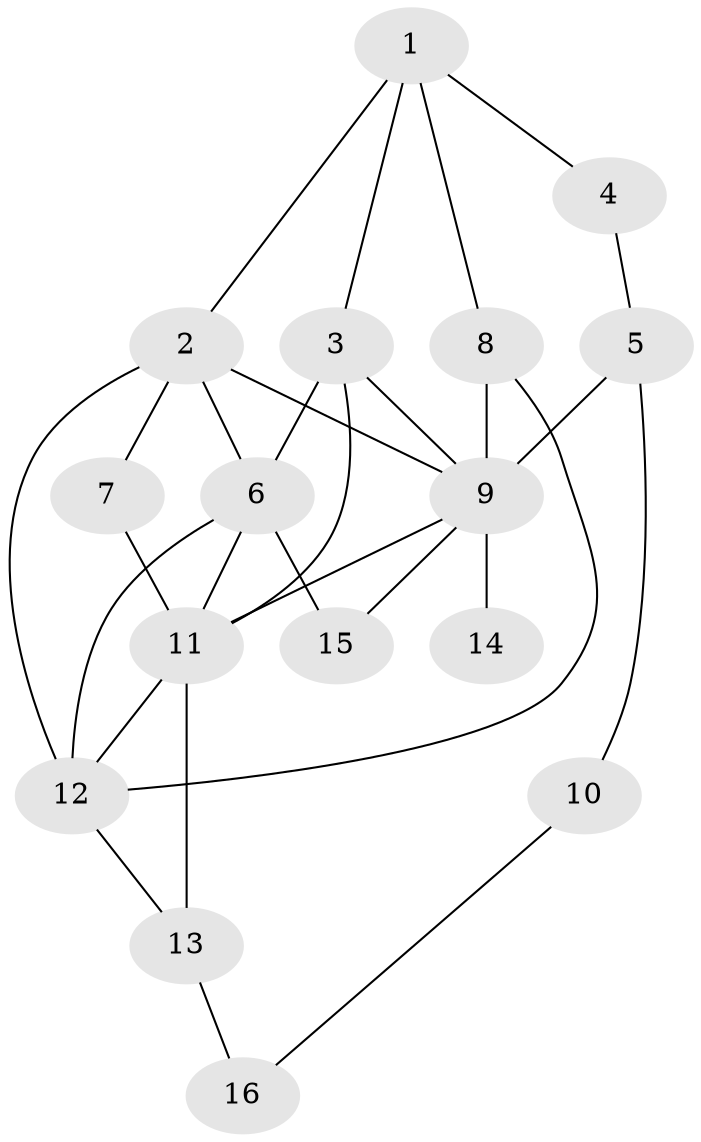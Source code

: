 // original degree distribution, {7: 0.04, 1: 0.26, 3: 0.2, 2: 0.32, 5: 0.1, 6: 0.06, 4: 0.02}
// Generated by graph-tools (version 1.1) at 2025/49/03/04/25 22:49:12]
// undirected, 16 vertices, 28 edges
graph export_dot {
  node [color=gray90,style=filled];
  1;
  2;
  3;
  4;
  5;
  6;
  7;
  8;
  9;
  10;
  11;
  12;
  13;
  14;
  15;
  16;
  1 -- 2 [weight=1.0];
  1 -- 3 [weight=1.0];
  1 -- 4 [weight=1.0];
  1 -- 8 [weight=1.0];
  2 -- 6 [weight=1.0];
  2 -- 7 [weight=1.0];
  2 -- 9 [weight=1.0];
  2 -- 12 [weight=1.0];
  3 -- 6 [weight=1.0];
  3 -- 9 [weight=1.0];
  3 -- 11 [weight=1.0];
  4 -- 5 [weight=1.0];
  5 -- 9 [weight=1.0];
  5 -- 10 [weight=1.0];
  6 -- 11 [weight=1.0];
  6 -- 12 [weight=1.0];
  6 -- 15 [weight=1.0];
  7 -- 11 [weight=1.0];
  8 -- 9 [weight=4.0];
  8 -- 12 [weight=1.0];
  9 -- 11 [weight=1.0];
  9 -- 14 [weight=1.0];
  9 -- 15 [weight=1.0];
  10 -- 16 [weight=1.0];
  11 -- 12 [weight=1.0];
  11 -- 13 [weight=2.0];
  12 -- 13 [weight=1.0];
  13 -- 16 [weight=1.0];
}
